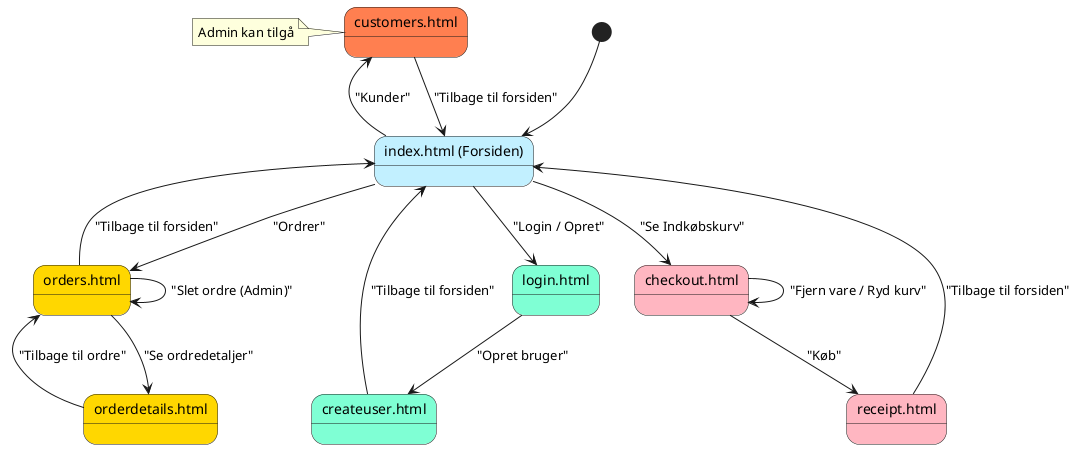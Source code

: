@startuml
' Initial state
[*] --> Index

' state to allow naming and coloring
state "index.html (Forsiden)" as Index #Application
state "login.html" as Login #Aquamarine
state "createuser.html" as Opret #Aquamarine
state "customers.html" as Customers #Coral
state "orders.html" as Orders #Gold
state "orderdetails.html" as OrderDetails #Gold
state "checkout.html" as Checkout #Lightpink
state "receipt.html" as Receipt #Lightpink


' States
Index --> Login : "Login / Opret"
Index --> Orders : "Ordrer"
Orders --> Orders : "Slet ordre (Admin)"
Index --> Customers : "Kunder"
note left of Customers : Admin kan tilgå
Customers --> Index : "Tilbage til forsiden"

Index --> Checkout : "Se Indkøbskurv"

Login --> Opret : "Opret bruger"
Opret --> Index : "Tilbage til forsiden"

Orders --> OrderDetails : "Se ordredetaljer"
Orders --> Index : "Tilbage til forsiden"
OrderDetails --> Orders : "Tilbage til ordre"

Checkout --> Receipt : "Køb"
Checkout --> Checkout : "Fjern vare / Ryd kurv"

Receipt --> Index : "Tilbage til forsiden"


@enduml
